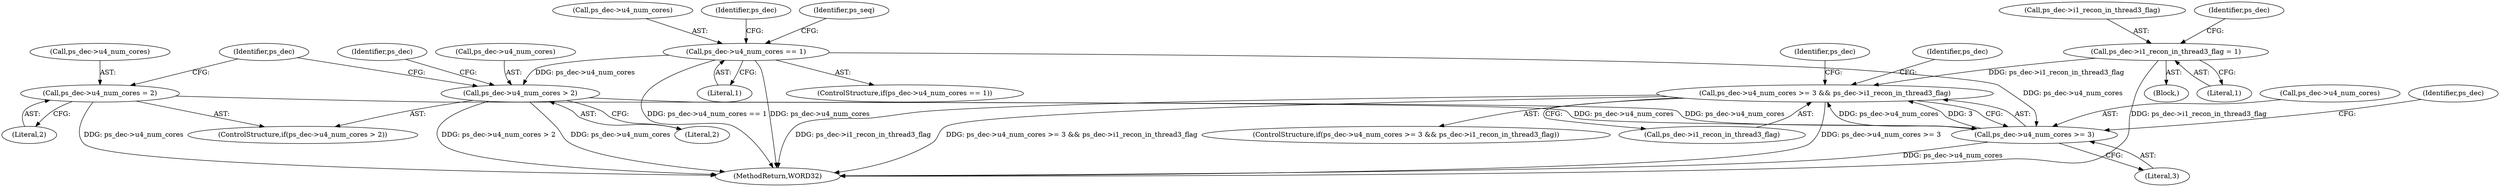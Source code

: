 digraph "0_Android_0b23c81c3dd9ec38f7e6806a3955fed1925541a0_3@API" {
"1002075" [label="(Call,ps_dec->u4_num_cores >= 3 && ps_dec->i1_recon_in_thread3_flag)"];
"1002076" [label="(Call,ps_dec->u4_num_cores >= 3)"];
"1000273" [label="(Call,ps_dec->u4_num_cores == 1)"];
"1000301" [label="(Call,ps_dec->u4_num_cores = 2)"];
"1000296" [label="(Call,ps_dec->u4_num_cores > 2)"];
"1002045" [label="(Call,ps_dec->i1_recon_in_thread3_flag = 1)"];
"1000300" [label="(Literal,2)"];
"1002088" [label="(Identifier,ps_dec)"];
"1000274" [label="(Call,ps_dec->u4_num_cores)"];
"1002080" [label="(Literal,3)"];
"1000273" [label="(Call,ps_dec->u4_num_cores == 1)"];
"1000295" [label="(ControlStructure,if(ps_dec->u4_num_cores > 2))"];
"1000272" [label="(ControlStructure,if(ps_dec->u4_num_cores == 1))"];
"1000302" [label="(Call,ps_dec->u4_num_cores)"];
"1002076" [label="(Call,ps_dec->u4_num_cores >= 3)"];
"1000303" [label="(Identifier,ps_dec)"];
"1000280" [label="(Identifier,ps_dec)"];
"1000277" [label="(Literal,1)"];
"1002052" [label="(Identifier,ps_dec)"];
"1000286" [label="(Identifier,ps_seq)"];
"1000297" [label="(Call,ps_dec->u4_num_cores)"];
"1000296" [label="(Call,ps_dec->u4_num_cores > 2)"];
"1002045" [label="(Call,ps_dec->i1_recon_in_thread3_flag = 1)"];
"1002159" [label="(MethodReturn,WORD32)"];
"1002074" [label="(ControlStructure,if(ps_dec->u4_num_cores >= 3 && ps_dec->i1_recon_in_thread3_flag))"];
"1002077" [label="(Call,ps_dec->u4_num_cores)"];
"1002049" [label="(Literal,1)"];
"1002081" [label="(Call,ps_dec->i1_recon_in_thread3_flag)"];
"1002075" [label="(Call,ps_dec->u4_num_cores >= 3 && ps_dec->i1_recon_in_thread3_flag)"];
"1000305" [label="(Literal,2)"];
"1000141" [label="(Block,)"];
"1002105" [label="(Identifier,ps_dec)"];
"1000301" [label="(Call,ps_dec->u4_num_cores = 2)"];
"1000308" [label="(Identifier,ps_dec)"];
"1002082" [label="(Identifier,ps_dec)"];
"1002046" [label="(Call,ps_dec->i1_recon_in_thread3_flag)"];
"1002075" -> "1002074"  [label="AST: "];
"1002075" -> "1002076"  [label="CFG: "];
"1002075" -> "1002081"  [label="CFG: "];
"1002076" -> "1002075"  [label="AST: "];
"1002081" -> "1002075"  [label="AST: "];
"1002088" -> "1002075"  [label="CFG: "];
"1002105" -> "1002075"  [label="CFG: "];
"1002075" -> "1002159"  [label="DDG: ps_dec->i1_recon_in_thread3_flag"];
"1002075" -> "1002159"  [label="DDG: ps_dec->u4_num_cores >= 3 && ps_dec->i1_recon_in_thread3_flag"];
"1002075" -> "1002159"  [label="DDG: ps_dec->u4_num_cores >= 3"];
"1002076" -> "1002075"  [label="DDG: ps_dec->u4_num_cores"];
"1002076" -> "1002075"  [label="DDG: 3"];
"1002045" -> "1002075"  [label="DDG: ps_dec->i1_recon_in_thread3_flag"];
"1002076" -> "1002080"  [label="CFG: "];
"1002077" -> "1002076"  [label="AST: "];
"1002080" -> "1002076"  [label="AST: "];
"1002082" -> "1002076"  [label="CFG: "];
"1002076" -> "1002159"  [label="DDG: ps_dec->u4_num_cores"];
"1000273" -> "1002076"  [label="DDG: ps_dec->u4_num_cores"];
"1000301" -> "1002076"  [label="DDG: ps_dec->u4_num_cores"];
"1000296" -> "1002076"  [label="DDG: ps_dec->u4_num_cores"];
"1000273" -> "1000272"  [label="AST: "];
"1000273" -> "1000277"  [label="CFG: "];
"1000274" -> "1000273"  [label="AST: "];
"1000277" -> "1000273"  [label="AST: "];
"1000280" -> "1000273"  [label="CFG: "];
"1000286" -> "1000273"  [label="CFG: "];
"1000273" -> "1002159"  [label="DDG: ps_dec->u4_num_cores"];
"1000273" -> "1002159"  [label="DDG: ps_dec->u4_num_cores == 1"];
"1000273" -> "1000296"  [label="DDG: ps_dec->u4_num_cores"];
"1000301" -> "1000295"  [label="AST: "];
"1000301" -> "1000305"  [label="CFG: "];
"1000302" -> "1000301"  [label="AST: "];
"1000305" -> "1000301"  [label="AST: "];
"1000308" -> "1000301"  [label="CFG: "];
"1000301" -> "1002159"  [label="DDG: ps_dec->u4_num_cores"];
"1000296" -> "1000295"  [label="AST: "];
"1000296" -> "1000300"  [label="CFG: "];
"1000297" -> "1000296"  [label="AST: "];
"1000300" -> "1000296"  [label="AST: "];
"1000303" -> "1000296"  [label="CFG: "];
"1000308" -> "1000296"  [label="CFG: "];
"1000296" -> "1002159"  [label="DDG: ps_dec->u4_num_cores > 2"];
"1000296" -> "1002159"  [label="DDG: ps_dec->u4_num_cores"];
"1002045" -> "1000141"  [label="AST: "];
"1002045" -> "1002049"  [label="CFG: "];
"1002046" -> "1002045"  [label="AST: "];
"1002049" -> "1002045"  [label="AST: "];
"1002052" -> "1002045"  [label="CFG: "];
"1002045" -> "1002159"  [label="DDG: ps_dec->i1_recon_in_thread3_flag"];
}
